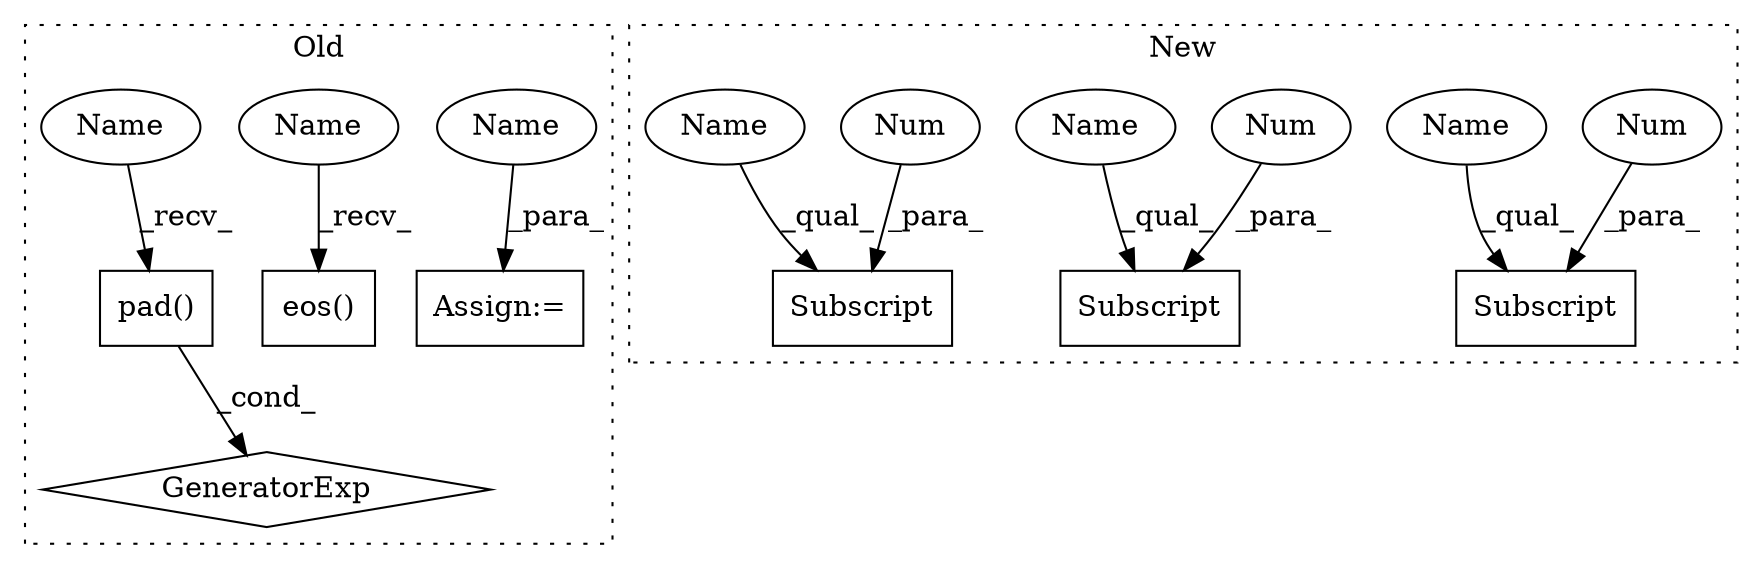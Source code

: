digraph G {
subgraph cluster0 {
1 [label="eos()" a="75" s="1248" l="14" shape="box"];
4 [label="Assign:=" a="68" s="1183" l="3" shape="box"];
5 [label="pad()" a="75" s="1214" l="14" shape="box"];
6 [label="GeneratorExp" a="55" s="1402" l="63" shape="diamond"];
14 [label="Name" a="87" s="1186" l="8" shape="ellipse"];
15 [label="Name" a="87" s="1248" l="8" shape="ellipse"];
16 [label="Name" a="87" s="1214" l="8" shape="ellipse"];
label = "Old";
style="dotted";
}
subgraph cluster1 {
2 [label="Subscript" a="63" s="1175,0" l="9,0" shape="box"];
3 [label="Subscript" a="63" s="1422,0" l="9,0" shape="box"];
7 [label="Num" a="76" s="1182" l="1" shape="ellipse"];
8 [label="Subscript" a="63" s="1219,0" l="9,0" shape="box"];
9 [label="Num" a="76" s="1226" l="1" shape="ellipse"];
10 [label="Num" a="76" s="1429" l="1" shape="ellipse"];
11 [label="Name" a="87" s="1422" l="6" shape="ellipse"];
12 [label="Name" a="87" s="1219" l="6" shape="ellipse"];
13 [label="Name" a="87" s="1175" l="6" shape="ellipse"];
label = "New";
style="dotted";
}
5 -> 6 [label="_cond_"];
7 -> 2 [label="_para_"];
9 -> 8 [label="_para_"];
10 -> 3 [label="_para_"];
11 -> 3 [label="_qual_"];
12 -> 8 [label="_qual_"];
13 -> 2 [label="_qual_"];
14 -> 4 [label="_para_"];
15 -> 1 [label="_recv_"];
16 -> 5 [label="_recv_"];
}